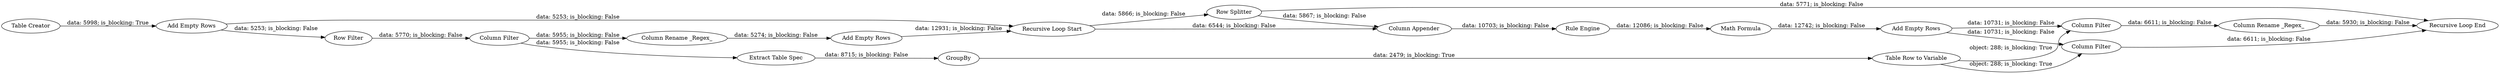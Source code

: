 digraph {
	"-1641700823729503385_10" [label="Column Appender"]
	"-1641700823729503385_2" [label="Recursive Loop Start"]
	"-1641700823729503385_9" [label="Row Splitter"]
	"-1641700823729503385_22" [label="Column Filter"]
	"-1641700823729503385_12" [label="Rule Engine"]
	"-1641700823729503385_21" [label=GroupBy]
	"-1641700823729503385_1" [label="Table Creator"]
	"-1641700823729503385_13" [label="Column Rename _Regex_"]
	"-1641700823729503385_384" [label="Add Empty Rows"]
	"-1641700823729503385_17" [label="Add Empty Rows"]
	"-1641700823729503385_20" [label="Extract Table Spec"]
	"-1641700823729503385_11" [label="Recursive Loop End"]
	"-1641700823729503385_383" [label="Add Empty Rows"]
	"-1641700823729503385_7" [label="Column Filter"]
	"-1641700823729503385_14" [label="Column Filter"]
	"-1641700823729503385_15" [label="Column Rename _Regex_"]
	"-1641700823729503385_4" [label="Math Formula"]
	"-1641700823729503385_19" [label="Table Row to Variable"]
	"-1641700823729503385_16" [label="Row Filter"]
	"-1641700823729503385_13" -> "-1641700823729503385_11" [label="data: 5930; is_blocking: False"]
	"-1641700823729503385_7" -> "-1641700823729503385_13" [label="data: 6611; is_blocking: False"]
	"-1641700823729503385_9" -> "-1641700823729503385_10" [label="data: 5867; is_blocking: False"]
	"-1641700823729503385_4" -> "-1641700823729503385_384" [label="data: 12742; is_blocking: False"]
	"-1641700823729503385_384" -> "-1641700823729503385_22" [label="data: 10731; is_blocking: False"]
	"-1641700823729503385_14" -> "-1641700823729503385_15" [label="data: 5955; is_blocking: False"]
	"-1641700823729503385_19" -> "-1641700823729503385_22" [label="object: 288; is_blocking: True"]
	"-1641700823729503385_21" -> "-1641700823729503385_19" [label="data: 2479; is_blocking: True"]
	"-1641700823729503385_22" -> "-1641700823729503385_11" [label="data: 6611; is_blocking: False"]
	"-1641700823729503385_12" -> "-1641700823729503385_4" [label="data: 12086; is_blocking: False"]
	"-1641700823729503385_383" -> "-1641700823729503385_16" [label="data: 5253; is_blocking: False"]
	"-1641700823729503385_1" -> "-1641700823729503385_383" [label="data: 5998; is_blocking: True"]
	"-1641700823729503385_16" -> "-1641700823729503385_14" [label="data: 5770; is_blocking: False"]
	"-1641700823729503385_10" -> "-1641700823729503385_12" [label="data: 10703; is_blocking: False"]
	"-1641700823729503385_17" -> "-1641700823729503385_2" [label="data: 12931; is_blocking: False"]
	"-1641700823729503385_15" -> "-1641700823729503385_17" [label="data: 5274; is_blocking: False"]
	"-1641700823729503385_384" -> "-1641700823729503385_7" [label="data: 10731; is_blocking: False"]
	"-1641700823729503385_2" -> "-1641700823729503385_9" [label="data: 5866; is_blocking: False"]
	"-1641700823729503385_14" -> "-1641700823729503385_20" [label="data: 5955; is_blocking: False"]
	"-1641700823729503385_383" -> "-1641700823729503385_2" [label="data: 5253; is_blocking: False"]
	"-1641700823729503385_2" -> "-1641700823729503385_10" [label="data: 6544; is_blocking: False"]
	"-1641700823729503385_20" -> "-1641700823729503385_21" [label="data: 8715; is_blocking: False"]
	"-1641700823729503385_9" -> "-1641700823729503385_11" [label="data: 5771; is_blocking: False"]
	"-1641700823729503385_19" -> "-1641700823729503385_7" [label="object: 288; is_blocking: True"]
	rankdir=LR
}
